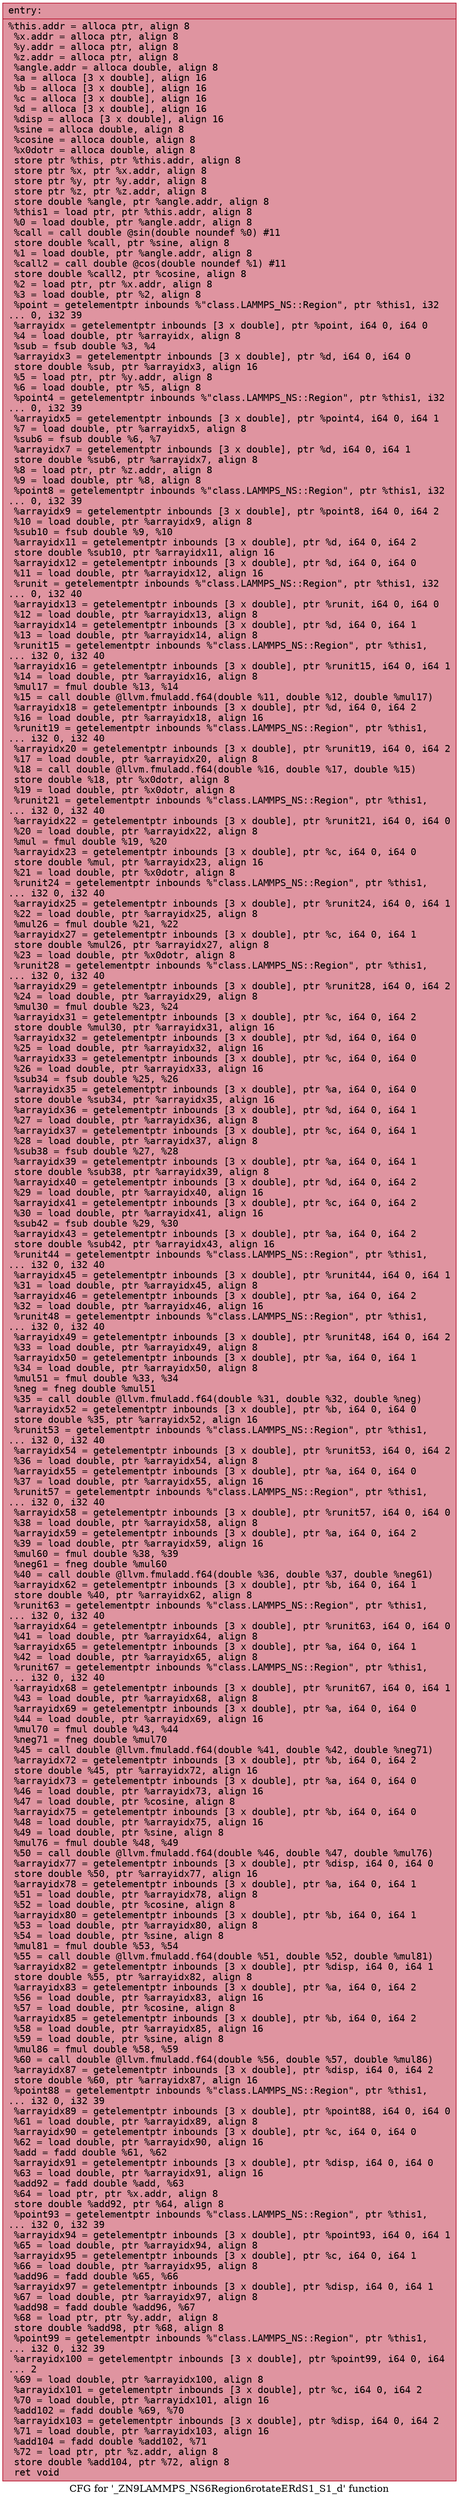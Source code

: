 digraph "CFG for '_ZN9LAMMPS_NS6Region6rotateERdS1_S1_d' function" {
	label="CFG for '_ZN9LAMMPS_NS6Region6rotateERdS1_S1_d' function";

	Node0x562b27757830 [shape=record,color="#b70d28ff", style=filled, fillcolor="#b70d2870" fontname="Courier",label="{entry:\l|  %this.addr = alloca ptr, align 8\l  %x.addr = alloca ptr, align 8\l  %y.addr = alloca ptr, align 8\l  %z.addr = alloca ptr, align 8\l  %angle.addr = alloca double, align 8\l  %a = alloca [3 x double], align 16\l  %b = alloca [3 x double], align 16\l  %c = alloca [3 x double], align 16\l  %d = alloca [3 x double], align 16\l  %disp = alloca [3 x double], align 16\l  %sine = alloca double, align 8\l  %cosine = alloca double, align 8\l  %x0dotr = alloca double, align 8\l  store ptr %this, ptr %this.addr, align 8\l  store ptr %x, ptr %x.addr, align 8\l  store ptr %y, ptr %y.addr, align 8\l  store ptr %z, ptr %z.addr, align 8\l  store double %angle, ptr %angle.addr, align 8\l  %this1 = load ptr, ptr %this.addr, align 8\l  %0 = load double, ptr %angle.addr, align 8\l  %call = call double @sin(double noundef %0) #11\l  store double %call, ptr %sine, align 8\l  %1 = load double, ptr %angle.addr, align 8\l  %call2 = call double @cos(double noundef %1) #11\l  store double %call2, ptr %cosine, align 8\l  %2 = load ptr, ptr %x.addr, align 8\l  %3 = load double, ptr %2, align 8\l  %point = getelementptr inbounds %\"class.LAMMPS_NS::Region\", ptr %this1, i32\l... 0, i32 39\l  %arrayidx = getelementptr inbounds [3 x double], ptr %point, i64 0, i64 0\l  %4 = load double, ptr %arrayidx, align 8\l  %sub = fsub double %3, %4\l  %arrayidx3 = getelementptr inbounds [3 x double], ptr %d, i64 0, i64 0\l  store double %sub, ptr %arrayidx3, align 16\l  %5 = load ptr, ptr %y.addr, align 8\l  %6 = load double, ptr %5, align 8\l  %point4 = getelementptr inbounds %\"class.LAMMPS_NS::Region\", ptr %this1, i32\l... 0, i32 39\l  %arrayidx5 = getelementptr inbounds [3 x double], ptr %point4, i64 0, i64 1\l  %7 = load double, ptr %arrayidx5, align 8\l  %sub6 = fsub double %6, %7\l  %arrayidx7 = getelementptr inbounds [3 x double], ptr %d, i64 0, i64 1\l  store double %sub6, ptr %arrayidx7, align 8\l  %8 = load ptr, ptr %z.addr, align 8\l  %9 = load double, ptr %8, align 8\l  %point8 = getelementptr inbounds %\"class.LAMMPS_NS::Region\", ptr %this1, i32\l... 0, i32 39\l  %arrayidx9 = getelementptr inbounds [3 x double], ptr %point8, i64 0, i64 2\l  %10 = load double, ptr %arrayidx9, align 8\l  %sub10 = fsub double %9, %10\l  %arrayidx11 = getelementptr inbounds [3 x double], ptr %d, i64 0, i64 2\l  store double %sub10, ptr %arrayidx11, align 16\l  %arrayidx12 = getelementptr inbounds [3 x double], ptr %d, i64 0, i64 0\l  %11 = load double, ptr %arrayidx12, align 16\l  %runit = getelementptr inbounds %\"class.LAMMPS_NS::Region\", ptr %this1, i32\l... 0, i32 40\l  %arrayidx13 = getelementptr inbounds [3 x double], ptr %runit, i64 0, i64 0\l  %12 = load double, ptr %arrayidx13, align 8\l  %arrayidx14 = getelementptr inbounds [3 x double], ptr %d, i64 0, i64 1\l  %13 = load double, ptr %arrayidx14, align 8\l  %runit15 = getelementptr inbounds %\"class.LAMMPS_NS::Region\", ptr %this1,\l... i32 0, i32 40\l  %arrayidx16 = getelementptr inbounds [3 x double], ptr %runit15, i64 0, i64 1\l  %14 = load double, ptr %arrayidx16, align 8\l  %mul17 = fmul double %13, %14\l  %15 = call double @llvm.fmuladd.f64(double %11, double %12, double %mul17)\l  %arrayidx18 = getelementptr inbounds [3 x double], ptr %d, i64 0, i64 2\l  %16 = load double, ptr %arrayidx18, align 16\l  %runit19 = getelementptr inbounds %\"class.LAMMPS_NS::Region\", ptr %this1,\l... i32 0, i32 40\l  %arrayidx20 = getelementptr inbounds [3 x double], ptr %runit19, i64 0, i64 2\l  %17 = load double, ptr %arrayidx20, align 8\l  %18 = call double @llvm.fmuladd.f64(double %16, double %17, double %15)\l  store double %18, ptr %x0dotr, align 8\l  %19 = load double, ptr %x0dotr, align 8\l  %runit21 = getelementptr inbounds %\"class.LAMMPS_NS::Region\", ptr %this1,\l... i32 0, i32 40\l  %arrayidx22 = getelementptr inbounds [3 x double], ptr %runit21, i64 0, i64 0\l  %20 = load double, ptr %arrayidx22, align 8\l  %mul = fmul double %19, %20\l  %arrayidx23 = getelementptr inbounds [3 x double], ptr %c, i64 0, i64 0\l  store double %mul, ptr %arrayidx23, align 16\l  %21 = load double, ptr %x0dotr, align 8\l  %runit24 = getelementptr inbounds %\"class.LAMMPS_NS::Region\", ptr %this1,\l... i32 0, i32 40\l  %arrayidx25 = getelementptr inbounds [3 x double], ptr %runit24, i64 0, i64 1\l  %22 = load double, ptr %arrayidx25, align 8\l  %mul26 = fmul double %21, %22\l  %arrayidx27 = getelementptr inbounds [3 x double], ptr %c, i64 0, i64 1\l  store double %mul26, ptr %arrayidx27, align 8\l  %23 = load double, ptr %x0dotr, align 8\l  %runit28 = getelementptr inbounds %\"class.LAMMPS_NS::Region\", ptr %this1,\l... i32 0, i32 40\l  %arrayidx29 = getelementptr inbounds [3 x double], ptr %runit28, i64 0, i64 2\l  %24 = load double, ptr %arrayidx29, align 8\l  %mul30 = fmul double %23, %24\l  %arrayidx31 = getelementptr inbounds [3 x double], ptr %c, i64 0, i64 2\l  store double %mul30, ptr %arrayidx31, align 16\l  %arrayidx32 = getelementptr inbounds [3 x double], ptr %d, i64 0, i64 0\l  %25 = load double, ptr %arrayidx32, align 16\l  %arrayidx33 = getelementptr inbounds [3 x double], ptr %c, i64 0, i64 0\l  %26 = load double, ptr %arrayidx33, align 16\l  %sub34 = fsub double %25, %26\l  %arrayidx35 = getelementptr inbounds [3 x double], ptr %a, i64 0, i64 0\l  store double %sub34, ptr %arrayidx35, align 16\l  %arrayidx36 = getelementptr inbounds [3 x double], ptr %d, i64 0, i64 1\l  %27 = load double, ptr %arrayidx36, align 8\l  %arrayidx37 = getelementptr inbounds [3 x double], ptr %c, i64 0, i64 1\l  %28 = load double, ptr %arrayidx37, align 8\l  %sub38 = fsub double %27, %28\l  %arrayidx39 = getelementptr inbounds [3 x double], ptr %a, i64 0, i64 1\l  store double %sub38, ptr %arrayidx39, align 8\l  %arrayidx40 = getelementptr inbounds [3 x double], ptr %d, i64 0, i64 2\l  %29 = load double, ptr %arrayidx40, align 16\l  %arrayidx41 = getelementptr inbounds [3 x double], ptr %c, i64 0, i64 2\l  %30 = load double, ptr %arrayidx41, align 16\l  %sub42 = fsub double %29, %30\l  %arrayidx43 = getelementptr inbounds [3 x double], ptr %a, i64 0, i64 2\l  store double %sub42, ptr %arrayidx43, align 16\l  %runit44 = getelementptr inbounds %\"class.LAMMPS_NS::Region\", ptr %this1,\l... i32 0, i32 40\l  %arrayidx45 = getelementptr inbounds [3 x double], ptr %runit44, i64 0, i64 1\l  %31 = load double, ptr %arrayidx45, align 8\l  %arrayidx46 = getelementptr inbounds [3 x double], ptr %a, i64 0, i64 2\l  %32 = load double, ptr %arrayidx46, align 16\l  %runit48 = getelementptr inbounds %\"class.LAMMPS_NS::Region\", ptr %this1,\l... i32 0, i32 40\l  %arrayidx49 = getelementptr inbounds [3 x double], ptr %runit48, i64 0, i64 2\l  %33 = load double, ptr %arrayidx49, align 8\l  %arrayidx50 = getelementptr inbounds [3 x double], ptr %a, i64 0, i64 1\l  %34 = load double, ptr %arrayidx50, align 8\l  %mul51 = fmul double %33, %34\l  %neg = fneg double %mul51\l  %35 = call double @llvm.fmuladd.f64(double %31, double %32, double %neg)\l  %arrayidx52 = getelementptr inbounds [3 x double], ptr %b, i64 0, i64 0\l  store double %35, ptr %arrayidx52, align 16\l  %runit53 = getelementptr inbounds %\"class.LAMMPS_NS::Region\", ptr %this1,\l... i32 0, i32 40\l  %arrayidx54 = getelementptr inbounds [3 x double], ptr %runit53, i64 0, i64 2\l  %36 = load double, ptr %arrayidx54, align 8\l  %arrayidx55 = getelementptr inbounds [3 x double], ptr %a, i64 0, i64 0\l  %37 = load double, ptr %arrayidx55, align 16\l  %runit57 = getelementptr inbounds %\"class.LAMMPS_NS::Region\", ptr %this1,\l... i32 0, i32 40\l  %arrayidx58 = getelementptr inbounds [3 x double], ptr %runit57, i64 0, i64 0\l  %38 = load double, ptr %arrayidx58, align 8\l  %arrayidx59 = getelementptr inbounds [3 x double], ptr %a, i64 0, i64 2\l  %39 = load double, ptr %arrayidx59, align 16\l  %mul60 = fmul double %38, %39\l  %neg61 = fneg double %mul60\l  %40 = call double @llvm.fmuladd.f64(double %36, double %37, double %neg61)\l  %arrayidx62 = getelementptr inbounds [3 x double], ptr %b, i64 0, i64 1\l  store double %40, ptr %arrayidx62, align 8\l  %runit63 = getelementptr inbounds %\"class.LAMMPS_NS::Region\", ptr %this1,\l... i32 0, i32 40\l  %arrayidx64 = getelementptr inbounds [3 x double], ptr %runit63, i64 0, i64 0\l  %41 = load double, ptr %arrayidx64, align 8\l  %arrayidx65 = getelementptr inbounds [3 x double], ptr %a, i64 0, i64 1\l  %42 = load double, ptr %arrayidx65, align 8\l  %runit67 = getelementptr inbounds %\"class.LAMMPS_NS::Region\", ptr %this1,\l... i32 0, i32 40\l  %arrayidx68 = getelementptr inbounds [3 x double], ptr %runit67, i64 0, i64 1\l  %43 = load double, ptr %arrayidx68, align 8\l  %arrayidx69 = getelementptr inbounds [3 x double], ptr %a, i64 0, i64 0\l  %44 = load double, ptr %arrayidx69, align 16\l  %mul70 = fmul double %43, %44\l  %neg71 = fneg double %mul70\l  %45 = call double @llvm.fmuladd.f64(double %41, double %42, double %neg71)\l  %arrayidx72 = getelementptr inbounds [3 x double], ptr %b, i64 0, i64 2\l  store double %45, ptr %arrayidx72, align 16\l  %arrayidx73 = getelementptr inbounds [3 x double], ptr %a, i64 0, i64 0\l  %46 = load double, ptr %arrayidx73, align 16\l  %47 = load double, ptr %cosine, align 8\l  %arrayidx75 = getelementptr inbounds [3 x double], ptr %b, i64 0, i64 0\l  %48 = load double, ptr %arrayidx75, align 16\l  %49 = load double, ptr %sine, align 8\l  %mul76 = fmul double %48, %49\l  %50 = call double @llvm.fmuladd.f64(double %46, double %47, double %mul76)\l  %arrayidx77 = getelementptr inbounds [3 x double], ptr %disp, i64 0, i64 0\l  store double %50, ptr %arrayidx77, align 16\l  %arrayidx78 = getelementptr inbounds [3 x double], ptr %a, i64 0, i64 1\l  %51 = load double, ptr %arrayidx78, align 8\l  %52 = load double, ptr %cosine, align 8\l  %arrayidx80 = getelementptr inbounds [3 x double], ptr %b, i64 0, i64 1\l  %53 = load double, ptr %arrayidx80, align 8\l  %54 = load double, ptr %sine, align 8\l  %mul81 = fmul double %53, %54\l  %55 = call double @llvm.fmuladd.f64(double %51, double %52, double %mul81)\l  %arrayidx82 = getelementptr inbounds [3 x double], ptr %disp, i64 0, i64 1\l  store double %55, ptr %arrayidx82, align 8\l  %arrayidx83 = getelementptr inbounds [3 x double], ptr %a, i64 0, i64 2\l  %56 = load double, ptr %arrayidx83, align 16\l  %57 = load double, ptr %cosine, align 8\l  %arrayidx85 = getelementptr inbounds [3 x double], ptr %b, i64 0, i64 2\l  %58 = load double, ptr %arrayidx85, align 16\l  %59 = load double, ptr %sine, align 8\l  %mul86 = fmul double %58, %59\l  %60 = call double @llvm.fmuladd.f64(double %56, double %57, double %mul86)\l  %arrayidx87 = getelementptr inbounds [3 x double], ptr %disp, i64 0, i64 2\l  store double %60, ptr %arrayidx87, align 16\l  %point88 = getelementptr inbounds %\"class.LAMMPS_NS::Region\", ptr %this1,\l... i32 0, i32 39\l  %arrayidx89 = getelementptr inbounds [3 x double], ptr %point88, i64 0, i64 0\l  %61 = load double, ptr %arrayidx89, align 8\l  %arrayidx90 = getelementptr inbounds [3 x double], ptr %c, i64 0, i64 0\l  %62 = load double, ptr %arrayidx90, align 16\l  %add = fadd double %61, %62\l  %arrayidx91 = getelementptr inbounds [3 x double], ptr %disp, i64 0, i64 0\l  %63 = load double, ptr %arrayidx91, align 16\l  %add92 = fadd double %add, %63\l  %64 = load ptr, ptr %x.addr, align 8\l  store double %add92, ptr %64, align 8\l  %point93 = getelementptr inbounds %\"class.LAMMPS_NS::Region\", ptr %this1,\l... i32 0, i32 39\l  %arrayidx94 = getelementptr inbounds [3 x double], ptr %point93, i64 0, i64 1\l  %65 = load double, ptr %arrayidx94, align 8\l  %arrayidx95 = getelementptr inbounds [3 x double], ptr %c, i64 0, i64 1\l  %66 = load double, ptr %arrayidx95, align 8\l  %add96 = fadd double %65, %66\l  %arrayidx97 = getelementptr inbounds [3 x double], ptr %disp, i64 0, i64 1\l  %67 = load double, ptr %arrayidx97, align 8\l  %add98 = fadd double %add96, %67\l  %68 = load ptr, ptr %y.addr, align 8\l  store double %add98, ptr %68, align 8\l  %point99 = getelementptr inbounds %\"class.LAMMPS_NS::Region\", ptr %this1,\l... i32 0, i32 39\l  %arrayidx100 = getelementptr inbounds [3 x double], ptr %point99, i64 0, i64\l... 2\l  %69 = load double, ptr %arrayidx100, align 8\l  %arrayidx101 = getelementptr inbounds [3 x double], ptr %c, i64 0, i64 2\l  %70 = load double, ptr %arrayidx101, align 16\l  %add102 = fadd double %69, %70\l  %arrayidx103 = getelementptr inbounds [3 x double], ptr %disp, i64 0, i64 2\l  %71 = load double, ptr %arrayidx103, align 16\l  %add104 = fadd double %add102, %71\l  %72 = load ptr, ptr %z.addr, align 8\l  store double %add104, ptr %72, align 8\l  ret void\l}"];
}
